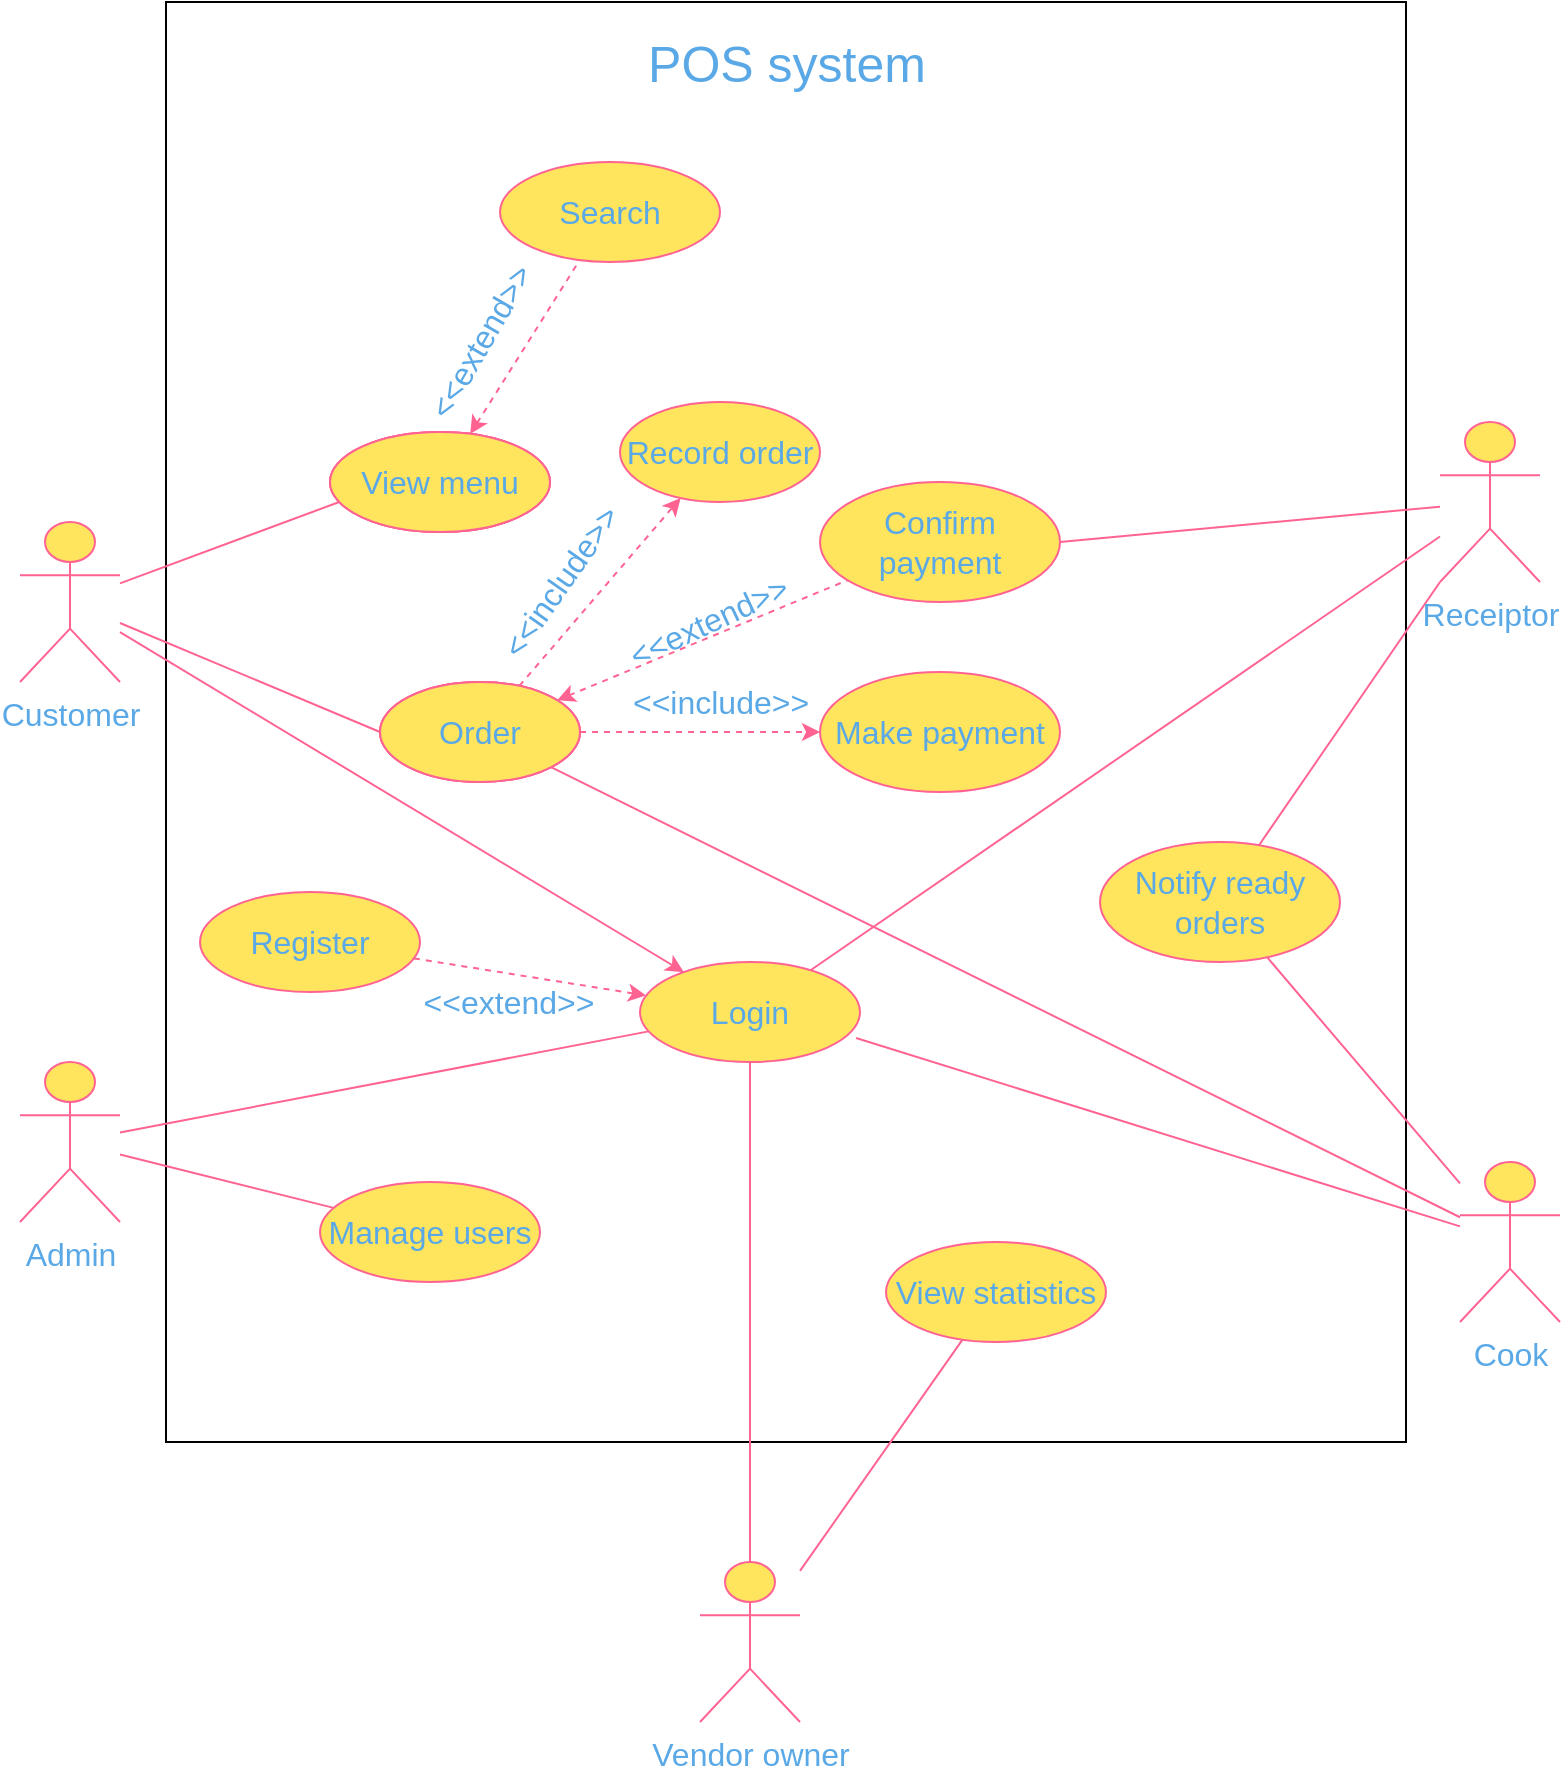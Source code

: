 <mxfile version="13.10.2" type="github" pages="2">
  <diagram id="MuOCb6WwFieAlA0UqwzN" name="Page-1">
    <mxGraphModel dx="1240" dy="643" grid="1" gridSize="10" guides="1" tooltips="1" connect="1" arrows="1" fold="1" page="1" pageScale="1" pageWidth="827" pageHeight="1169" math="0" shadow="0">
      <root>
        <mxCell id="0" />
        <mxCell id="1" parent="0" />
        <mxCell id="Gr6r5g4RKU5e7CmunKyD-59" value="" style="rounded=0;whiteSpace=wrap;html=1;sketch=0;fontSize=25;" vertex="1" parent="1">
          <mxGeometry x="103" y="140" width="620" height="720" as="geometry" />
        </mxCell>
        <mxCell id="Gr6r5g4RKU5e7CmunKyD-11" style="edgeStyle=none;rounded=0;orthogonalLoop=1;jettySize=auto;html=1;entryX=0.042;entryY=0.7;entryDx=0;entryDy=0;entryPerimeter=0;startArrow=none;startFill=0;endArrow=none;endFill=0;strokeColor=#FF6392;fontColor=#5AA9E6;" edge="1" parent="1" source="Rw93_aiboGFtJTew1Ynt-2" target="Rw93_aiboGFtJTew1Ynt-3">
          <mxGeometry relative="1" as="geometry" />
        </mxCell>
        <mxCell id="Gr6r5g4RKU5e7CmunKyD-51" style="edgeStyle=none;rounded=0;orthogonalLoop=1;jettySize=auto;html=1;entryX=0;entryY=0.5;entryDx=0;entryDy=0;startArrow=none;startFill=0;endArrow=none;endFill=0;fontSize=16;strokeColor=#FF6392;fontColor=#5AA9E6;" edge="1" parent="1" source="Rw93_aiboGFtJTew1Ynt-2" target="Gr6r5g4RKU5e7CmunKyD-47">
          <mxGeometry relative="1" as="geometry" />
        </mxCell>
        <mxCell id="Gr6r5g4RKU5e7CmunKyD-60" style="edgeStyle=none;rounded=1;sketch=0;orthogonalLoop=1;jettySize=auto;html=1;startArrow=none;startFill=0;endArrow=classic;endFill=1;strokeColor=#FF6392;fillColor=#FFE45E;fontSize=25;fontColor=#5AA9E6;" edge="1" parent="1" source="Rw93_aiboGFtJTew1Ynt-2" target="Gr6r5g4RKU5e7CmunKyD-17">
          <mxGeometry relative="1" as="geometry" />
        </mxCell>
        <mxCell id="Rw93_aiboGFtJTew1Ynt-2" value="Customer" style="shape=umlActor;verticalLabelPosition=bottom;verticalAlign=top;html=1;outlineConnect=0;fontSize=16;fillColor=#FFE45E;strokeColor=#FF6392;fontColor=#5AA9E6;" parent="1" vertex="1">
          <mxGeometry x="30" y="400" width="50" height="80" as="geometry" />
        </mxCell>
        <mxCell id="Rw93_aiboGFtJTew1Ynt-3" value="View menu" style="ellipse;whiteSpace=wrap;html=1;align=center;fillColor=#FFE45E;strokeColor=#FF6392;fontColor=#5AA9E6;" parent="1" vertex="1">
          <mxGeometry x="185" y="355" width="110" height="50" as="geometry" />
        </mxCell>
        <mxCell id="Rw93_aiboGFtJTew1Ynt-7" style="rounded=0;orthogonalLoop=1;jettySize=auto;html=1;dashed=1;endArrow=none;endFill=0;startArrow=classic;startFill=1;strokeColor=#FF6392;fontColor=#5AA9E6;" parent="1" source="Rw93_aiboGFtJTew1Ynt-4" edge="1" target="Gr6r5g4RKU5e7CmunKyD-1">
          <mxGeometry relative="1" as="geometry">
            <mxPoint x="410" y="500" as="targetPoint" />
          </mxGeometry>
        </mxCell>
        <mxCell id="Gr6r5g4RKU5e7CmunKyD-4" style="rounded=0;orthogonalLoop=1;jettySize=auto;html=1;dashed=1;startArrow=none;startFill=0;endArrow=classic;endFill=1;strokeColor=#FF6392;fontColor=#5AA9E6;" edge="1" parent="1" source="Rw93_aiboGFtJTew1Ynt-4" target="Gr6r5g4RKU5e7CmunKyD-3">
          <mxGeometry relative="1" as="geometry" />
        </mxCell>
        <mxCell id="Gr6r5g4RKU5e7CmunKyD-9" style="edgeStyle=none;rounded=0;orthogonalLoop=1;jettySize=auto;html=1;startArrow=none;startFill=0;endArrow=none;endFill=0;strokeColor=#FF6392;fontColor=#5AA9E6;" edge="1" parent="1" source="Rw93_aiboGFtJTew1Ynt-4" target="Gr6r5g4RKU5e7CmunKyD-10">
          <mxGeometry relative="1" as="geometry">
            <mxPoint x="700" y="680" as="targetPoint" />
          </mxGeometry>
        </mxCell>
        <mxCell id="Gr6r5g4RKU5e7CmunKyD-28" style="edgeStyle=none;rounded=0;orthogonalLoop=1;jettySize=auto;html=1;startArrow=none;startFill=0;endArrow=classic;endFill=1;dashed=1;strokeColor=#FF6392;fontColor=#5AA9E6;" edge="1" parent="1" source="Rw93_aiboGFtJTew1Ynt-4" target="Gr6r5g4RKU5e7CmunKyD-49">
          <mxGeometry relative="1" as="geometry">
            <mxPoint x="350.518" y="398.024" as="targetPoint" />
          </mxGeometry>
        </mxCell>
        <mxCell id="Rw93_aiboGFtJTew1Ynt-4" value="Order" style="ellipse;whiteSpace=wrap;html=1;align=center;fillColor=#FFE45E;strokeColor=#FF6392;fontColor=#5AA9E6;" parent="1" vertex="1">
          <mxGeometry x="210" y="480" width="100" height="50" as="geometry" />
        </mxCell>
        <mxCell id="Gr6r5g4RKU5e7CmunKyD-1" value="Confirm payment" style="ellipse;whiteSpace=wrap;html=1;align=center;fillColor=#FFE45E;strokeColor=#FF6392;fontColor=#5AA9E6;fontSize=16;" vertex="1" parent="1">
          <mxGeometry x="430" y="380" width="120" height="60" as="geometry" />
        </mxCell>
        <mxCell id="Gr6r5g4RKU5e7CmunKyD-3" value="Make payment" style="ellipse;whiteSpace=wrap;html=1;align=center;fontSize=16;fillColor=#FFE45E;strokeColor=#FF6392;fontColor=#5AA9E6;" vertex="1" parent="1">
          <mxGeometry x="430" y="475" width="120" height="60" as="geometry" />
        </mxCell>
        <mxCell id="Gr6r5g4RKU5e7CmunKyD-5" value="&amp;lt;&amp;lt;include&amp;gt;&amp;gt;" style="text;html=1;align=center;verticalAlign=middle;resizable=0;points=[];autosize=1;fontSize=16;fontColor=#5AA9E6;" vertex="1" parent="1">
          <mxGeometry x="330" y="480" width="100" height="20" as="geometry" />
        </mxCell>
        <mxCell id="Gr6r5g4RKU5e7CmunKyD-6" value="&amp;lt;&amp;lt;extend&amp;gt;&amp;gt;" style="text;html=1;align=center;verticalAlign=middle;resizable=0;points=[];autosize=1;rotation=-25;fontSize=16;fontColor=#5AA9E6;" vertex="1" parent="1">
          <mxGeometry x="323.5" y="440" width="100" height="20" as="geometry" />
        </mxCell>
        <mxCell id="Gr6r5g4RKU5e7CmunKyD-13" style="edgeStyle=none;rounded=0;orthogonalLoop=1;jettySize=auto;html=1;startArrow=none;startFill=0;endArrow=none;endFill=0;strokeColor=#FF6392;fontColor=#5AA9E6;" edge="1" parent="1" source="Gr6r5g4RKU5e7CmunKyD-10" target="Gr6r5g4RKU5e7CmunKyD-12">
          <mxGeometry relative="1" as="geometry" />
        </mxCell>
        <mxCell id="Gr6r5g4RKU5e7CmunKyD-23" style="edgeStyle=none;rounded=0;orthogonalLoop=1;jettySize=auto;html=1;entryX=0.982;entryY=0.76;entryDx=0;entryDy=0;entryPerimeter=0;startArrow=none;startFill=0;endArrow=none;endFill=0;strokeColor=#FF6392;fontColor=#5AA9E6;" edge="1" parent="1" source="Gr6r5g4RKU5e7CmunKyD-10" target="Gr6r5g4RKU5e7CmunKyD-17">
          <mxGeometry relative="1" as="geometry" />
        </mxCell>
        <mxCell id="Gr6r5g4RKU5e7CmunKyD-10" value="Cook" style="shape=umlActor;verticalLabelPosition=bottom;verticalAlign=top;html=1;outlineConnect=0;fontSize=16;fillColor=#FFE45E;strokeColor=#FF6392;fontColor=#5AA9E6;" vertex="1" parent="1">
          <mxGeometry x="750" y="720" width="50" height="80" as="geometry" />
        </mxCell>
        <mxCell id="Gr6r5g4RKU5e7CmunKyD-16" style="edgeStyle=none;rounded=0;orthogonalLoop=1;jettySize=auto;html=1;entryX=0;entryY=1;entryDx=0;entryDy=0;entryPerimeter=0;startArrow=none;startFill=0;endArrow=none;endFill=0;strokeColor=#FF6392;fontColor=#5AA9E6;" edge="1" parent="1" source="Gr6r5g4RKU5e7CmunKyD-12" target="Gr6r5g4RKU5e7CmunKyD-14">
          <mxGeometry relative="1" as="geometry" />
        </mxCell>
        <mxCell id="Gr6r5g4RKU5e7CmunKyD-12" value="Notify ready orders" style="ellipse;whiteSpace=wrap;html=1;align=center;fontSize=16;fillColor=#FFE45E;strokeColor=#FF6392;fontColor=#5AA9E6;" vertex="1" parent="1">
          <mxGeometry x="570" y="560" width="120" height="60" as="geometry" />
        </mxCell>
        <mxCell id="Gr6r5g4RKU5e7CmunKyD-15" style="edgeStyle=none;rounded=0;orthogonalLoop=1;jettySize=auto;html=1;entryX=1;entryY=0.5;entryDx=0;entryDy=0;startArrow=none;startFill=0;endArrow=none;endFill=0;strokeColor=#FF6392;fontColor=#5AA9E6;" edge="1" parent="1" source="Gr6r5g4RKU5e7CmunKyD-14" target="Gr6r5g4RKU5e7CmunKyD-1">
          <mxGeometry relative="1" as="geometry" />
        </mxCell>
        <mxCell id="Gr6r5g4RKU5e7CmunKyD-22" style="edgeStyle=none;rounded=0;orthogonalLoop=1;jettySize=auto;html=1;startArrow=none;startFill=0;endArrow=none;endFill=0;strokeColor=#FF6392;fontColor=#5AA9E6;" edge="1" parent="1" source="Gr6r5g4RKU5e7CmunKyD-14" target="Gr6r5g4RKU5e7CmunKyD-17">
          <mxGeometry relative="1" as="geometry" />
        </mxCell>
        <mxCell id="Gr6r5g4RKU5e7CmunKyD-14" value="Receiptor" style="shape=umlActor;verticalLabelPosition=bottom;verticalAlign=top;html=1;outlineConnect=0;fontSize=16;fillColor=#FFE45E;strokeColor=#FF6392;fontColor=#5AA9E6;" vertex="1" parent="1">
          <mxGeometry x="740" y="350" width="50" height="80" as="geometry" />
        </mxCell>
        <mxCell id="Gr6r5g4RKU5e7CmunKyD-17" value="Login" style="ellipse;whiteSpace=wrap;html=1;align=center;fillColor=#FFE45E;strokeColor=#FF6392;fontColor=#5AA9E6;fontSize=16;" vertex="1" parent="1">
          <mxGeometry x="340" y="620" width="110" height="50" as="geometry" />
        </mxCell>
        <mxCell id="Gr6r5g4RKU5e7CmunKyD-20" style="edgeStyle=none;rounded=0;orthogonalLoop=1;jettySize=auto;html=1;startArrow=none;startFill=0;endArrow=classic;endFill=1;dashed=1;strokeColor=#FF6392;fontColor=#5AA9E6;" edge="1" parent="1" source="Gr6r5g4RKU5e7CmunKyD-45" target="Gr6r5g4RKU5e7CmunKyD-17">
          <mxGeometry relative="1" as="geometry">
            <mxPoint x="226.215" y="614.114" as="sourcePoint" />
          </mxGeometry>
        </mxCell>
        <mxCell id="Gr6r5g4RKU5e7CmunKyD-19" style="edgeStyle=none;rounded=0;orthogonalLoop=1;jettySize=auto;html=1;entryX=0.5;entryY=1;entryDx=0;entryDy=0;startArrow=none;startFill=0;endArrow=classic;endFill=1;strokeColor=#FF6392;fontColor=#5AA9E6;" edge="1" parent="1" source="Gr6r5g4RKU5e7CmunKyD-17" target="Gr6r5g4RKU5e7CmunKyD-17">
          <mxGeometry relative="1" as="geometry" />
        </mxCell>
        <mxCell id="Gr6r5g4RKU5e7CmunKyD-21" value="&amp;lt;&amp;lt;extend&amp;gt;&amp;gt;" style="text;html=1;align=center;verticalAlign=middle;resizable=0;points=[];autosize=1;rotation=0;fontSize=16;fontColor=#5AA9E6;" vertex="1" parent="1">
          <mxGeometry x="223.5" y="630" width="100" height="20" as="geometry" />
        </mxCell>
        <mxCell id="Gr6r5g4RKU5e7CmunKyD-25" style="edgeStyle=none;rounded=0;orthogonalLoop=1;jettySize=auto;html=1;startArrow=none;startFill=0;endArrow=none;endFill=0;strokeColor=#FF6392;fontColor=#5AA9E6;" edge="1" parent="1" source="Gr6r5g4RKU5e7CmunKyD-24" target="Gr6r5g4RKU5e7CmunKyD-17">
          <mxGeometry relative="1" as="geometry" />
        </mxCell>
        <mxCell id="Gr6r5g4RKU5e7CmunKyD-27" style="edgeStyle=none;rounded=0;orthogonalLoop=1;jettySize=auto;html=1;startArrow=none;startFill=0;endArrow=none;endFill=0;strokeColor=#FF6392;fontColor=#5AA9E6;" edge="1" parent="1" source="Gr6r5g4RKU5e7CmunKyD-24" target="Gr6r5g4RKU5e7CmunKyD-44">
          <mxGeometry relative="1" as="geometry">
            <mxPoint x="178.824" y="746.419" as="targetPoint" />
          </mxGeometry>
        </mxCell>
        <mxCell id="Gr6r5g4RKU5e7CmunKyD-24" value="Admin" style="shape=umlActor;verticalLabelPosition=bottom;verticalAlign=top;html=1;outlineConnect=0;fontSize=16;fillColor=#FFE45E;strokeColor=#FF6392;fontColor=#5AA9E6;" vertex="1" parent="1">
          <mxGeometry x="30" y="670" width="50" height="80" as="geometry" />
        </mxCell>
        <mxCell id="Gr6r5g4RKU5e7CmunKyD-31" value="&amp;lt;&amp;lt;include&amp;gt;&amp;gt;" style="text;html=1;align=center;verticalAlign=middle;resizable=0;points=[];autosize=1;rotation=-55;fontSize=16;fontColor=#5AA9E6;" vertex="1" parent="1">
          <mxGeometry x="250" y="420" width="100" height="20" as="geometry" />
        </mxCell>
        <mxCell id="Gr6r5g4RKU5e7CmunKyD-33" style="edgeStyle=none;rounded=0;orthogonalLoop=1;jettySize=auto;html=1;entryX=0.5;entryY=1;entryDx=0;entryDy=0;startArrow=none;startFill=0;endArrow=none;endFill=0;strokeColor=#FF6392;fontColor=#5AA9E6;" edge="1" parent="1" source="Gr6r5g4RKU5e7CmunKyD-32" target="Gr6r5g4RKU5e7CmunKyD-17">
          <mxGeometry relative="1" as="geometry" />
        </mxCell>
        <mxCell id="Gr6r5g4RKU5e7CmunKyD-34" style="edgeStyle=none;rounded=0;orthogonalLoop=1;jettySize=auto;html=1;startArrow=none;startFill=0;endArrow=none;endFill=0;strokeColor=#FF6392;fontColor=#5AA9E6;" edge="1" parent="1" source="Gr6r5g4RKU5e7CmunKyD-32" target="Gr6r5g4RKU5e7CmunKyD-35">
          <mxGeometry relative="1" as="geometry">
            <mxPoint x="470" y="790" as="targetPoint" />
          </mxGeometry>
        </mxCell>
        <mxCell id="Gr6r5g4RKU5e7CmunKyD-32" value="Vendor owner" style="shape=umlActor;verticalLabelPosition=bottom;verticalAlign=top;html=1;outlineConnect=0;fontSize=16;fillColor=#FFE45E;strokeColor=#FF6392;fontColor=#5AA9E6;" vertex="1" parent="1">
          <mxGeometry x="370" y="920" width="50" height="80" as="geometry" />
        </mxCell>
        <mxCell id="Gr6r5g4RKU5e7CmunKyD-35" value="View statistics" style="ellipse;whiteSpace=wrap;html=1;align=center;fontSize=16;fillColor=#FFE45E;strokeColor=#FF6392;fontColor=#5AA9E6;" vertex="1" parent="1">
          <mxGeometry x="463" y="760" width="110" height="50" as="geometry" />
        </mxCell>
        <mxCell id="Gr6r5g4RKU5e7CmunKyD-39" value="Order" style="ellipse;whiteSpace=wrap;html=1;align=center;fillColor=#FFE45E;strokeColor=#FF6392;fontColor=#5AA9E6;" vertex="1" parent="1">
          <mxGeometry x="210" y="480" width="100" height="50" as="geometry" />
        </mxCell>
        <mxCell id="Gr6r5g4RKU5e7CmunKyD-40" value="View menu" style="ellipse;whiteSpace=wrap;html=1;align=center;fillColor=#FFE45E;strokeColor=#FF6392;fontColor=#5AA9E6;" vertex="1" parent="1">
          <mxGeometry x="185" y="355" width="110" height="50" as="geometry" />
        </mxCell>
        <mxCell id="Gr6r5g4RKU5e7CmunKyD-44" value="Manage users" style="ellipse;whiteSpace=wrap;html=1;align=center;fontSize=16;fillColor=#FFE45E;strokeColor=#FF6392;fontColor=#5AA9E6;" vertex="1" parent="1">
          <mxGeometry x="180" y="730" width="110" height="50" as="geometry" />
        </mxCell>
        <mxCell id="Gr6r5g4RKU5e7CmunKyD-45" value="Register" style="ellipse;whiteSpace=wrap;html=1;align=center;fontSize=16;fillColor=#FFE45E;strokeColor=#FF6392;fontColor=#5AA9E6;" vertex="1" parent="1">
          <mxGeometry x="120" y="585" width="110" height="50" as="geometry" />
        </mxCell>
        <mxCell id="Gr6r5g4RKU5e7CmunKyD-47" value="Order" style="ellipse;whiteSpace=wrap;html=1;align=center;fontSize=16;fillColor=#FFE45E;strokeColor=#FF6392;fontColor=#5AA9E6;" vertex="1" parent="1">
          <mxGeometry x="210" y="480" width="100" height="50" as="geometry" />
        </mxCell>
        <mxCell id="Gr6r5g4RKU5e7CmunKyD-56" style="rounded=1;sketch=0;orthogonalLoop=1;jettySize=auto;html=1;strokeColor=#FF6392;fillColor=#FFE45E;fontColor=#5AA9E6;startArrow=classic;startFill=1;endArrow=none;endFill=0;dashed=1;" edge="1" parent="1" source="Gr6r5g4RKU5e7CmunKyD-48" target="Gr6r5g4RKU5e7CmunKyD-57">
          <mxGeometry relative="1" as="geometry">
            <mxPoint x="290" y="290.0" as="targetPoint" />
          </mxGeometry>
        </mxCell>
        <mxCell id="Gr6r5g4RKU5e7CmunKyD-48" value="View menu" style="ellipse;whiteSpace=wrap;html=1;align=center;fontSize=16;fillColor=#FFE45E;strokeColor=#FF6392;fontColor=#5AA9E6;" vertex="1" parent="1">
          <mxGeometry x="185" y="355" width="110" height="50" as="geometry" />
        </mxCell>
        <mxCell id="Gr6r5g4RKU5e7CmunKyD-49" value="Record order" style="ellipse;whiteSpace=wrap;html=1;align=center;fontSize=16;fillColor=#FFE45E;strokeColor=#FF6392;fontColor=#5AA9E6;" vertex="1" parent="1">
          <mxGeometry x="330" y="340" width="100" height="50" as="geometry" />
        </mxCell>
        <mxCell id="Gr6r5g4RKU5e7CmunKyD-53" value="POS system" style="text;html=1;align=center;verticalAlign=middle;resizable=0;points=[];autosize=1;fontSize=25;fontColor=#5AA9E6;" vertex="1" parent="1">
          <mxGeometry x="338" y="150" width="150" height="40" as="geometry" />
        </mxCell>
        <mxCell id="Gr6r5g4RKU5e7CmunKyD-57" value="Search" style="ellipse;whiteSpace=wrap;html=1;align=center;fontSize=16;fillColor=#FFE45E;strokeColor=#FF6392;fontColor=#5AA9E6;" vertex="1" parent="1">
          <mxGeometry x="270" y="220" width="110" height="50" as="geometry" />
        </mxCell>
        <mxCell id="Gr6r5g4RKU5e7CmunKyD-58" value="&amp;lt;&amp;lt;extend&amp;gt;&amp;gt;" style="text;html=1;align=center;verticalAlign=middle;resizable=0;points=[];autosize=1;rotation=-60;fontSize=16;fontColor=#5AA9E6;" vertex="1" parent="1">
          <mxGeometry x="210" y="300" width="100" height="20" as="geometry" />
        </mxCell>
      </root>
    </mxGraphModel>
  </diagram>
  <diagram id="a1VAVPi1CuiOcIYUMK4R" name="Page-2">
    <mxGraphModel dx="3472" dy="1800" grid="1" gridSize="10" guides="1" tooltips="1" connect="1" arrows="1" fold="1" page="1" pageScale="1" pageWidth="827" pageHeight="1169" math="0" shadow="0">
      <root>
        <mxCell id="gCTWWOmExkUHcFi1Ayux-0" />
        <mxCell id="gCTWWOmExkUHcFi1Ayux-1" parent="gCTWWOmExkUHcFi1Ayux-0" />
      </root>
    </mxGraphModel>
  </diagram>
</mxfile>
